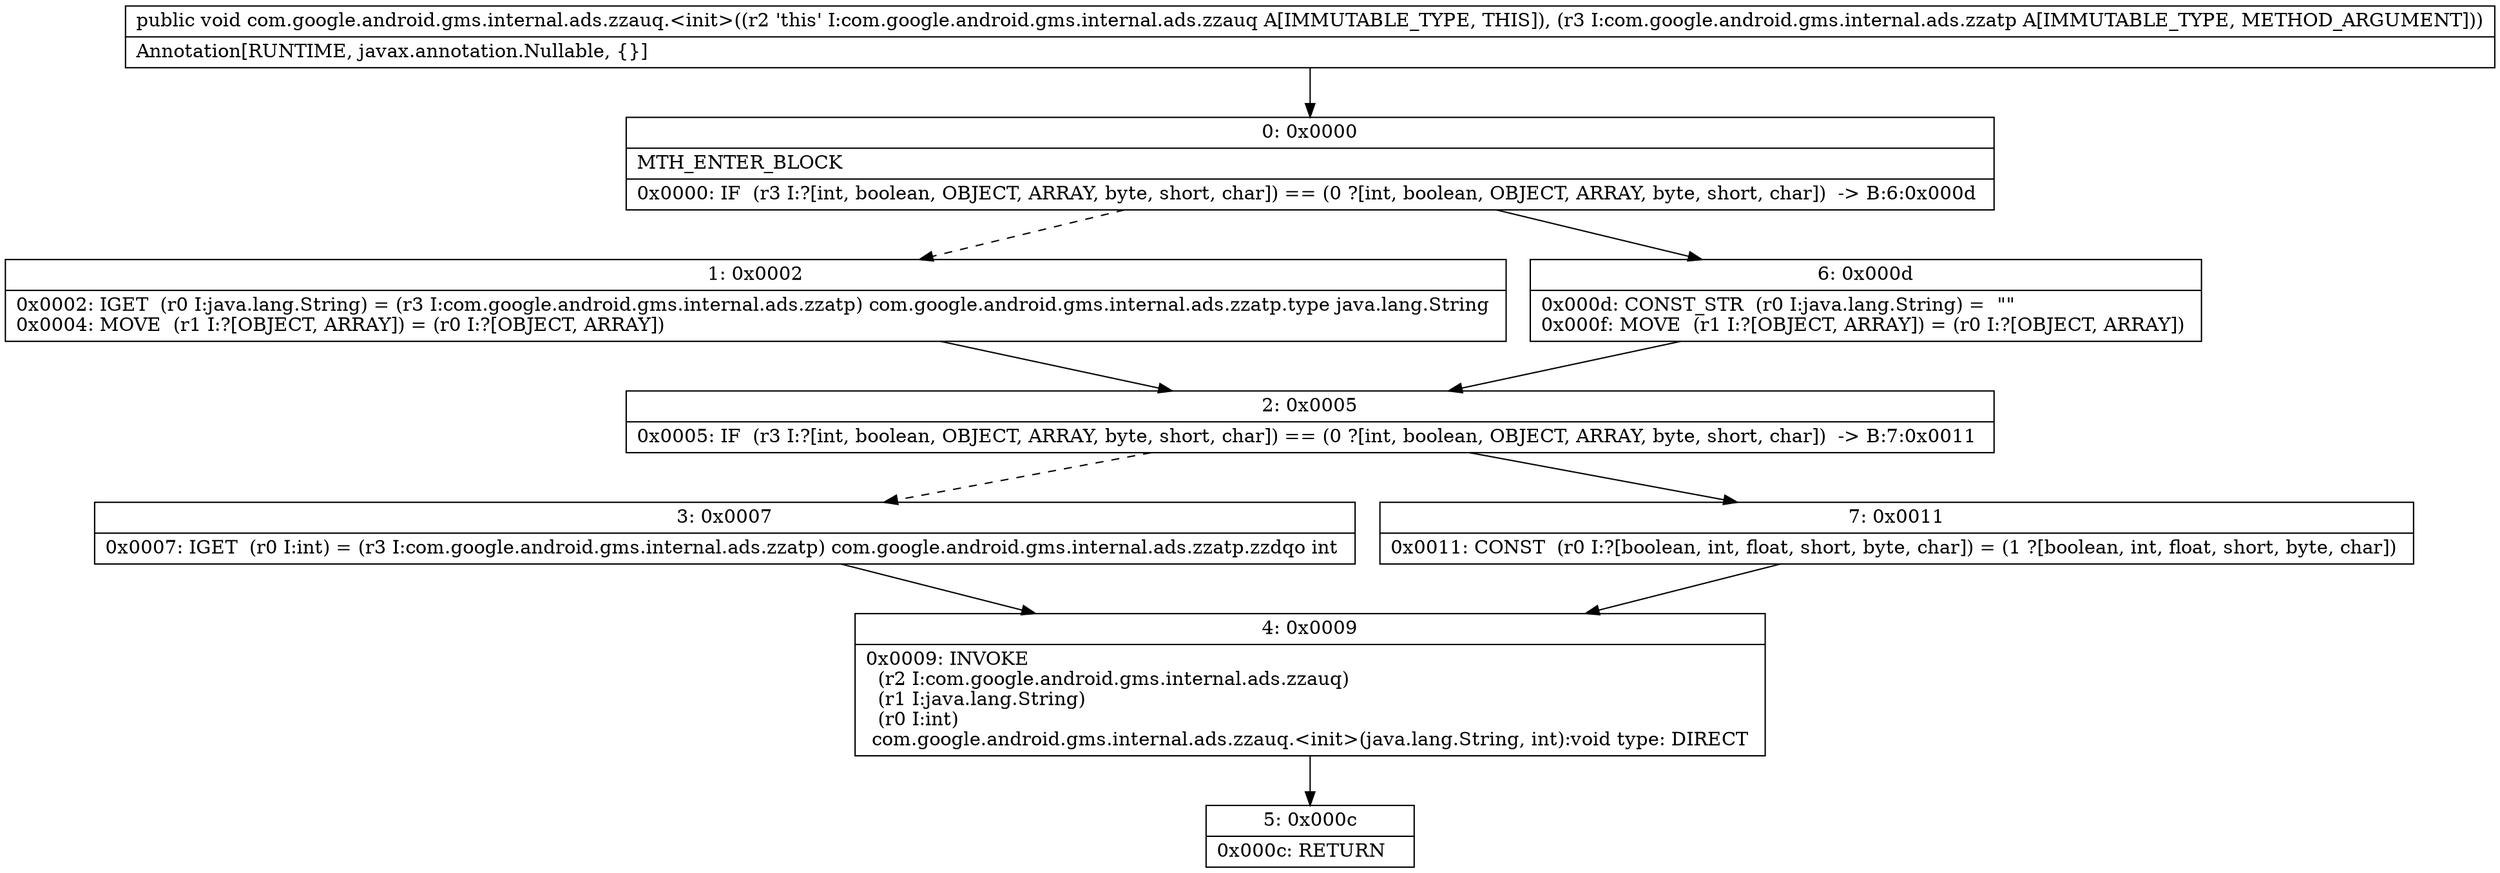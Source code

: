 digraph "CFG forcom.google.android.gms.internal.ads.zzauq.\<init\>(Lcom\/google\/android\/gms\/internal\/ads\/zzatp;)V" {
Node_0 [shape=record,label="{0\:\ 0x0000|MTH_ENTER_BLOCK\l|0x0000: IF  (r3 I:?[int, boolean, OBJECT, ARRAY, byte, short, char]) == (0 ?[int, boolean, OBJECT, ARRAY, byte, short, char])  \-\> B:6:0x000d \l}"];
Node_1 [shape=record,label="{1\:\ 0x0002|0x0002: IGET  (r0 I:java.lang.String) = (r3 I:com.google.android.gms.internal.ads.zzatp) com.google.android.gms.internal.ads.zzatp.type java.lang.String \l0x0004: MOVE  (r1 I:?[OBJECT, ARRAY]) = (r0 I:?[OBJECT, ARRAY]) \l}"];
Node_2 [shape=record,label="{2\:\ 0x0005|0x0005: IF  (r3 I:?[int, boolean, OBJECT, ARRAY, byte, short, char]) == (0 ?[int, boolean, OBJECT, ARRAY, byte, short, char])  \-\> B:7:0x0011 \l}"];
Node_3 [shape=record,label="{3\:\ 0x0007|0x0007: IGET  (r0 I:int) = (r3 I:com.google.android.gms.internal.ads.zzatp) com.google.android.gms.internal.ads.zzatp.zzdqo int \l}"];
Node_4 [shape=record,label="{4\:\ 0x0009|0x0009: INVOKE  \l  (r2 I:com.google.android.gms.internal.ads.zzauq)\l  (r1 I:java.lang.String)\l  (r0 I:int)\l com.google.android.gms.internal.ads.zzauq.\<init\>(java.lang.String, int):void type: DIRECT \l}"];
Node_5 [shape=record,label="{5\:\ 0x000c|0x000c: RETURN   \l}"];
Node_6 [shape=record,label="{6\:\ 0x000d|0x000d: CONST_STR  (r0 I:java.lang.String) =  \"\" \l0x000f: MOVE  (r1 I:?[OBJECT, ARRAY]) = (r0 I:?[OBJECT, ARRAY]) \l}"];
Node_7 [shape=record,label="{7\:\ 0x0011|0x0011: CONST  (r0 I:?[boolean, int, float, short, byte, char]) = (1 ?[boolean, int, float, short, byte, char]) \l}"];
MethodNode[shape=record,label="{public void com.google.android.gms.internal.ads.zzauq.\<init\>((r2 'this' I:com.google.android.gms.internal.ads.zzauq A[IMMUTABLE_TYPE, THIS]), (r3 I:com.google.android.gms.internal.ads.zzatp A[IMMUTABLE_TYPE, METHOD_ARGUMENT]))  | Annotation[RUNTIME, javax.annotation.Nullable, \{\}]\l}"];
MethodNode -> Node_0;
Node_0 -> Node_1[style=dashed];
Node_0 -> Node_6;
Node_1 -> Node_2;
Node_2 -> Node_3[style=dashed];
Node_2 -> Node_7;
Node_3 -> Node_4;
Node_4 -> Node_5;
Node_6 -> Node_2;
Node_7 -> Node_4;
}

